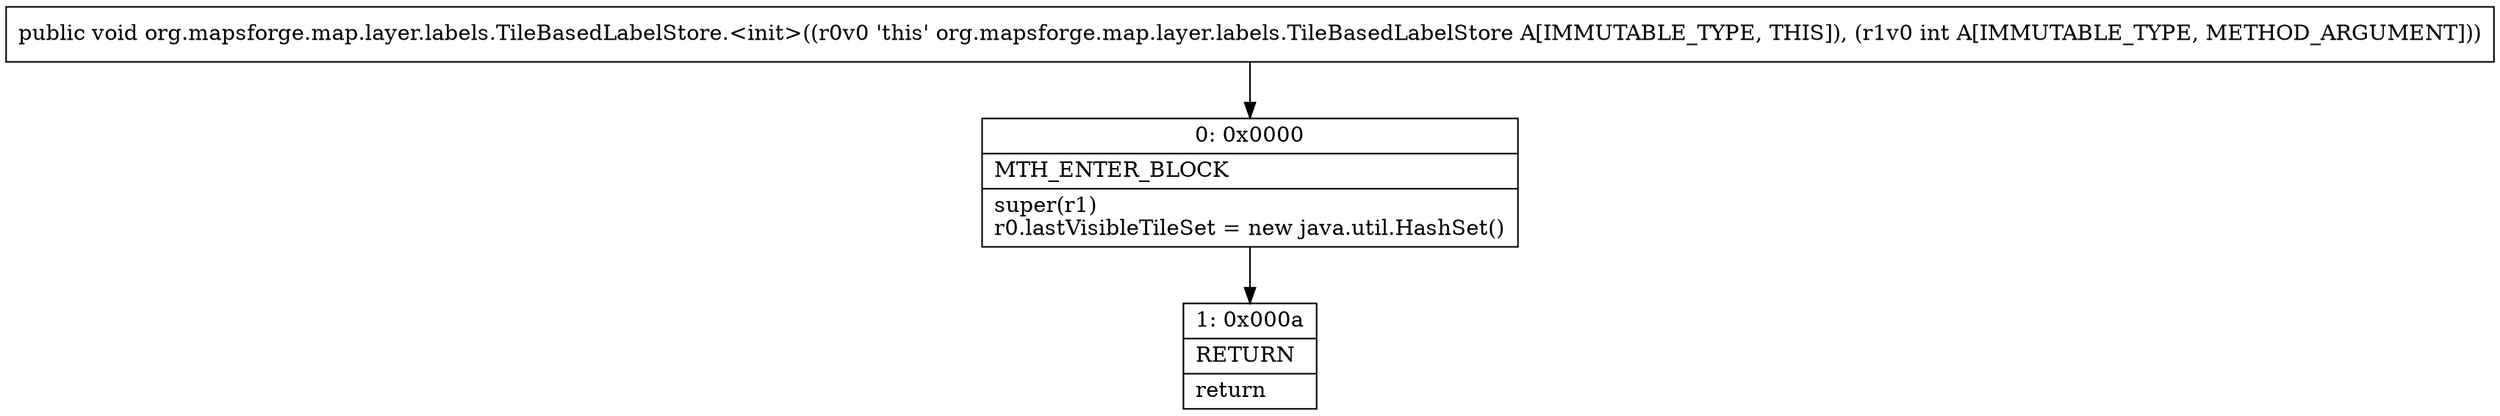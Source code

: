 digraph "CFG fororg.mapsforge.map.layer.labels.TileBasedLabelStore.\<init\>(I)V" {
Node_0 [shape=record,label="{0\:\ 0x0000|MTH_ENTER_BLOCK\l|super(r1)\lr0.lastVisibleTileSet = new java.util.HashSet()\l}"];
Node_1 [shape=record,label="{1\:\ 0x000a|RETURN\l|return\l}"];
MethodNode[shape=record,label="{public void org.mapsforge.map.layer.labels.TileBasedLabelStore.\<init\>((r0v0 'this' org.mapsforge.map.layer.labels.TileBasedLabelStore A[IMMUTABLE_TYPE, THIS]), (r1v0 int A[IMMUTABLE_TYPE, METHOD_ARGUMENT])) }"];
MethodNode -> Node_0;
Node_0 -> Node_1;
}

